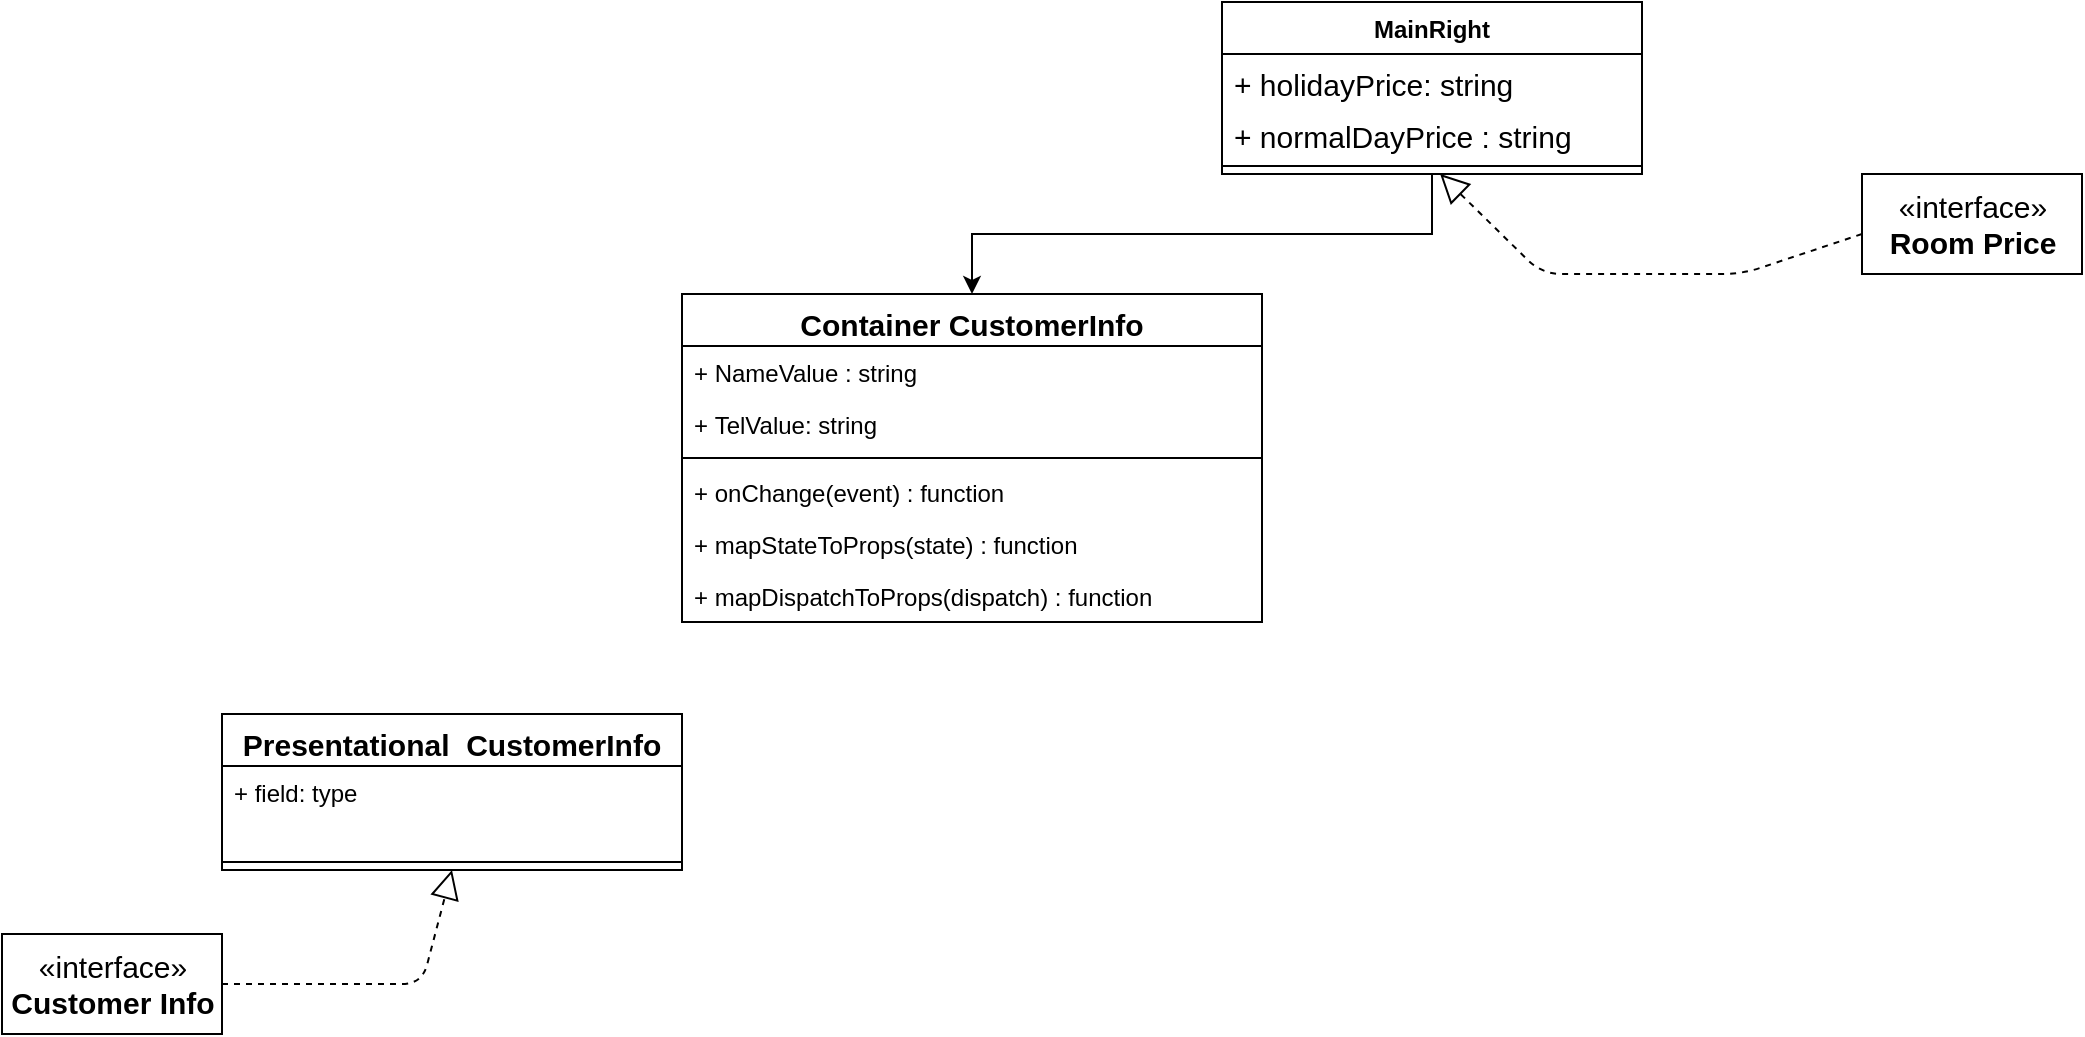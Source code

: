<mxfile version="13.3.1" type="device"><diagram id="C5RBs43oDa-KdzZeNtuy" name="Page-1"><mxGraphModel dx="1935" dy="510" grid="1" gridSize="10" guides="1" tooltips="1" connect="1" arrows="1" fold="1" page="1" pageScale="1" pageWidth="827" pageHeight="1169" math="0" shadow="0"><root><mxCell id="WIyWlLk6GJQsqaUBKTNV-0"/><mxCell id="WIyWlLk6GJQsqaUBKTNV-1" parent="WIyWlLk6GJQsqaUBKTNV-0"/><mxCell id="MVHrNxD-u0F1B7baQyyv-11" value="" style="endArrow=block;dashed=1;endFill=0;endSize=12;html=1;fontSize=15;" edge="1" parent="WIyWlLk6GJQsqaUBKTNV-1" target="MVHrNxD-u0F1B7baQyyv-6"><mxGeometry width="160" relative="1" as="geometry"><mxPoint x="670" y="130" as="sourcePoint"/><mxPoint x="670" y="170" as="targetPoint"/><Array as="points"><mxPoint x="610" y="150"/><mxPoint x="560" y="150"/><mxPoint x="510" y="150"/></Array></mxGeometry></mxCell><mxCell id="MVHrNxD-u0F1B7baQyyv-12" value="«interface»&lt;br&gt;&lt;b&gt;Room Price&lt;/b&gt;" style="html=1;fontSize=15;" vertex="1" parent="WIyWlLk6GJQsqaUBKTNV-1"><mxGeometry x="670" y="100" width="110" height="50" as="geometry"/></mxCell><mxCell id="MVHrNxD-u0F1B7baQyyv-21" value="«interface»&lt;br&gt;&lt;b&gt;Customer Info&lt;/b&gt;" style="html=1;fontSize=15;" vertex="1" parent="WIyWlLk6GJQsqaUBKTNV-1"><mxGeometry x="-260" y="480" width="110" height="50" as="geometry"/></mxCell><mxCell id="MVHrNxD-u0F1B7baQyyv-22" value="" style="endArrow=block;dashed=1;endFill=0;endSize=12;html=1;fontSize=15;exitX=1;exitY=0.5;exitDx=0;exitDy=0;entryX=0.5;entryY=1;entryDx=0;entryDy=0;" edge="1" parent="WIyWlLk6GJQsqaUBKTNV-1" source="MVHrNxD-u0F1B7baQyyv-21" target="MVHrNxD-u0F1B7baQyyv-17"><mxGeometry width="160" relative="1" as="geometry"><mxPoint x="119.21" y="564" as="sourcePoint"/><mxPoint x="-17" y="466.988" as="targetPoint"/><Array as="points"><mxPoint x="-50" y="505"/></Array></mxGeometry></mxCell><mxCell id="MVHrNxD-u0F1B7baQyyv-17" value="Presentational  CustomerInfo" style="swimlane;fontStyle=1;align=center;verticalAlign=top;childLayout=stackLayout;horizontal=1;startSize=26;horizontalStack=0;resizeParent=1;resizeParentMax=0;resizeLast=0;collapsible=1;marginBottom=0;fontSize=15;" vertex="1" parent="WIyWlLk6GJQsqaUBKTNV-1"><mxGeometry x="-150" y="370" width="230" height="78" as="geometry"/></mxCell><mxCell id="MVHrNxD-u0F1B7baQyyv-18" value="+ field: type" style="text;strokeColor=none;fillColor=none;align=left;verticalAlign=top;spacingLeft=4;spacingRight=4;overflow=hidden;rotatable=0;points=[[0,0.5],[1,0.5]];portConstraint=eastwest;" vertex="1" parent="MVHrNxD-u0F1B7baQyyv-17"><mxGeometry y="26" width="230" height="44" as="geometry"/></mxCell><mxCell id="MVHrNxD-u0F1B7baQyyv-19" value="" style="line;strokeWidth=1;fillColor=none;align=left;verticalAlign=middle;spacingTop=-1;spacingLeft=3;spacingRight=3;rotatable=0;labelPosition=right;points=[];portConstraint=eastwest;" vertex="1" parent="MVHrNxD-u0F1B7baQyyv-17"><mxGeometry y="70" width="230" height="8" as="geometry"/></mxCell><mxCell id="MVHrNxD-u0F1B7baQyyv-23" value="Container CustomerInfo" style="swimlane;fontStyle=1;align=center;verticalAlign=top;childLayout=stackLayout;horizontal=1;startSize=26;horizontalStack=0;resizeParent=1;resizeParentMax=0;resizeLast=0;collapsible=1;marginBottom=0;fontSize=15;" vertex="1" parent="WIyWlLk6GJQsqaUBKTNV-1"><mxGeometry x="80" y="160" width="290" height="164" as="geometry"/></mxCell><mxCell id="MVHrNxD-u0F1B7baQyyv-24" value="+ NameValue : string" style="text;strokeColor=none;fillColor=none;align=left;verticalAlign=top;spacingLeft=4;spacingRight=4;overflow=hidden;rotatable=0;points=[[0,0.5],[1,0.5]];portConstraint=eastwest;" vertex="1" parent="MVHrNxD-u0F1B7baQyyv-23"><mxGeometry y="26" width="290" height="26" as="geometry"/></mxCell><mxCell id="MVHrNxD-u0F1B7baQyyv-27" value="+ TelValue: string" style="text;strokeColor=none;fillColor=none;align=left;verticalAlign=top;spacingLeft=4;spacingRight=4;overflow=hidden;rotatable=0;points=[[0,0.5],[1,0.5]];portConstraint=eastwest;" vertex="1" parent="MVHrNxD-u0F1B7baQyyv-23"><mxGeometry y="52" width="290" height="26" as="geometry"/></mxCell><mxCell id="MVHrNxD-u0F1B7baQyyv-25" value="" style="line;strokeWidth=1;fillColor=none;align=left;verticalAlign=middle;spacingTop=-1;spacingLeft=3;spacingRight=3;rotatable=0;labelPosition=right;points=[];portConstraint=eastwest;" vertex="1" parent="MVHrNxD-u0F1B7baQyyv-23"><mxGeometry y="78" width="290" height="8" as="geometry"/></mxCell><mxCell id="MVHrNxD-u0F1B7baQyyv-26" value="+ onChange(event) : function" style="text;strokeColor=none;fillColor=none;align=left;verticalAlign=top;spacingLeft=4;spacingRight=4;overflow=hidden;rotatable=0;points=[[0,0.5],[1,0.5]];portConstraint=eastwest;" vertex="1" parent="MVHrNxD-u0F1B7baQyyv-23"><mxGeometry y="86" width="290" height="26" as="geometry"/></mxCell><mxCell id="MVHrNxD-u0F1B7baQyyv-28" value="+ mapStateToProps(state) : function" style="text;strokeColor=none;fillColor=none;align=left;verticalAlign=top;spacingLeft=4;spacingRight=4;overflow=hidden;rotatable=0;points=[[0,0.5],[1,0.5]];portConstraint=eastwest;" vertex="1" parent="MVHrNxD-u0F1B7baQyyv-23"><mxGeometry y="112" width="290" height="26" as="geometry"/></mxCell><mxCell id="MVHrNxD-u0F1B7baQyyv-35" value="+ mapDispatchToProps(dispatch) : function" style="text;strokeColor=none;fillColor=none;align=left;verticalAlign=top;spacingLeft=4;spacingRight=4;overflow=hidden;rotatable=0;points=[[0,0.5],[1,0.5]];portConstraint=eastwest;" vertex="1" parent="MVHrNxD-u0F1B7baQyyv-23"><mxGeometry y="138" width="290" height="26" as="geometry"/></mxCell><mxCell id="MVHrNxD-u0F1B7baQyyv-36" style="edgeStyle=orthogonalEdgeStyle;rounded=0;orthogonalLoop=1;jettySize=auto;html=1;exitX=0.5;exitY=1;exitDx=0;exitDy=0;entryX=0.5;entryY=0;entryDx=0;entryDy=0;fontSize=15;" edge="1" parent="WIyWlLk6GJQsqaUBKTNV-1" source="MVHrNxD-u0F1B7baQyyv-4" target="MVHrNxD-u0F1B7baQyyv-23"><mxGeometry relative="1" as="geometry"/></mxCell><mxCell id="MVHrNxD-u0F1B7baQyyv-4" value="MainRight" style="swimlane;fontStyle=1;align=center;verticalAlign=top;childLayout=stackLayout;horizontal=1;startSize=26;horizontalStack=0;resizeParent=1;resizeParentMax=0;resizeLast=0;collapsible=1;marginBottom=0;" vertex="1" parent="WIyWlLk6GJQsqaUBKTNV-1"><mxGeometry x="350" y="14" width="210" height="86" as="geometry"/></mxCell><mxCell id="MVHrNxD-u0F1B7baQyyv-5" value="+ holidayPrice: string" style="text;strokeColor=none;fillColor=none;align=left;verticalAlign=top;spacingLeft=4;spacingRight=4;overflow=hidden;rotatable=0;points=[[0,0.5],[1,0.5]];portConstraint=eastwest;fontSize=15;" vertex="1" parent="MVHrNxD-u0F1B7baQyyv-4"><mxGeometry y="26" width="210" height="26" as="geometry"/></mxCell><mxCell id="MVHrNxD-u0F1B7baQyyv-9" value="+ normalDayPrice : string" style="text;strokeColor=none;fillColor=none;align=left;verticalAlign=top;spacingLeft=4;spacingRight=4;overflow=hidden;rotatable=0;points=[[0,0.5],[1,0.5]];portConstraint=eastwest;fontSize=15;" vertex="1" parent="MVHrNxD-u0F1B7baQyyv-4"><mxGeometry y="52" width="210" height="26" as="geometry"/></mxCell><mxCell id="MVHrNxD-u0F1B7baQyyv-6" value="" style="line;strokeWidth=1;fillColor=none;align=left;verticalAlign=middle;spacingTop=-1;spacingLeft=3;spacingRight=3;rotatable=0;labelPosition=right;points=[];portConstraint=eastwest;" vertex="1" parent="MVHrNxD-u0F1B7baQyyv-4"><mxGeometry y="78" width="210" height="8" as="geometry"/></mxCell></root></mxGraphModel></diagram></mxfile>